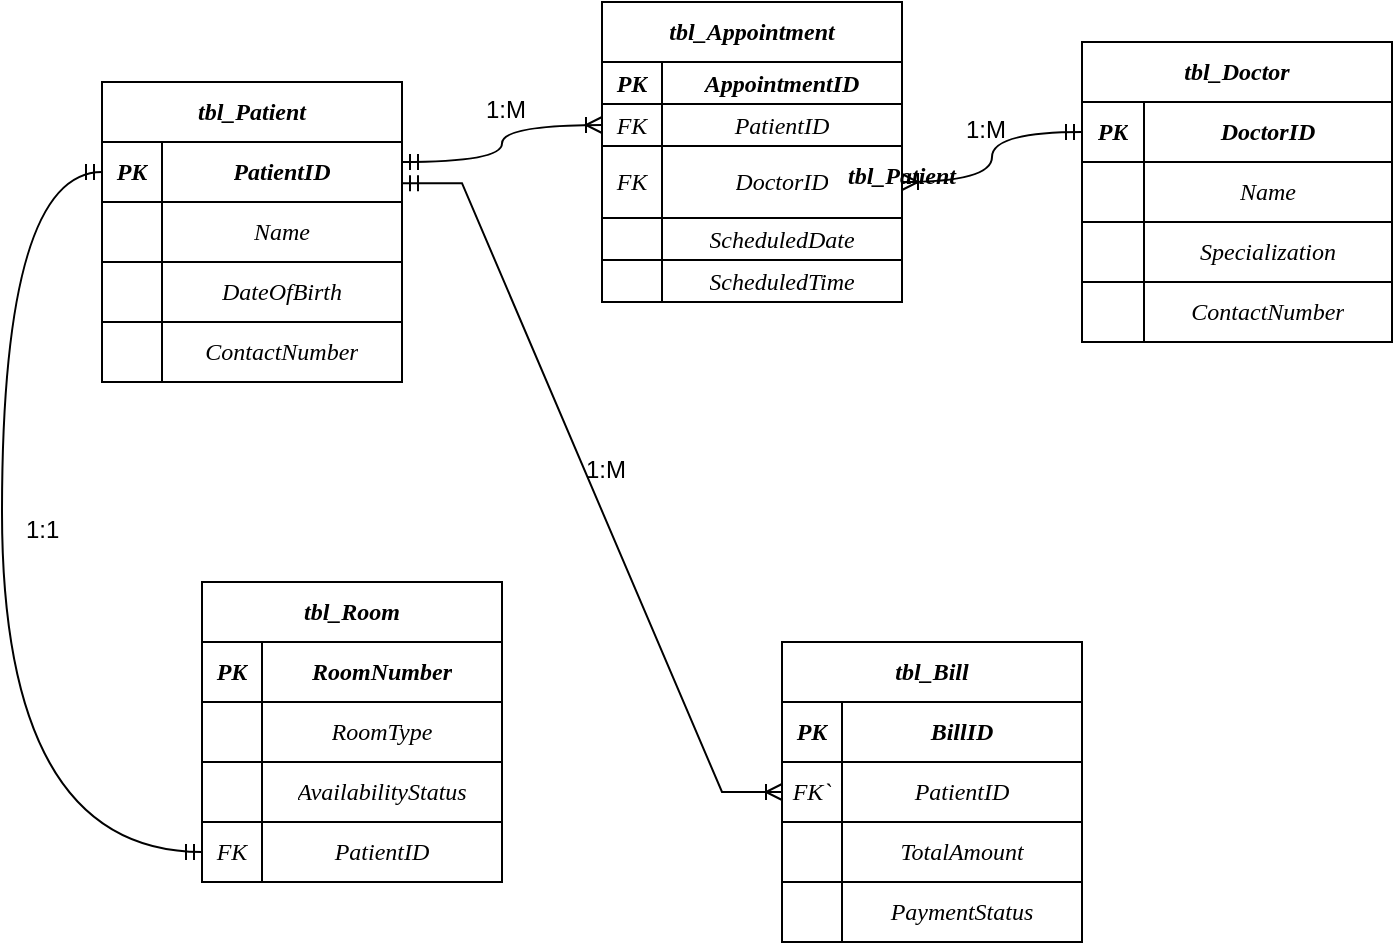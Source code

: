 <mxfile version="26.0.16">
  <diagram id="R2lEEEUBdFMjLlhIrx00" name="Page-1">
    <mxGraphModel dx="838" dy="482" grid="1" gridSize="10" guides="1" tooltips="1" connect="1" arrows="1" fold="1" page="1" pageScale="1" pageWidth="850" pageHeight="1100" background="none" math="0" shadow="0" extFonts="Permanent Marker^https://fonts.googleapis.com/css?family=Permanent+Marker">
      <root>
        <mxCell id="0" />
        <mxCell id="1" parent="0" />
        <mxCell id="u_zgDY_KHdapnY-MHny4-32" value="tbl_Patient" style="shape=table;startSize=30;container=1;collapsible=0;childLayout=tableLayout;fontStyle=3;fontFamily=Comic Sans MS;labelBackgroundColor=none;labelBorderColor=none;textShadow=0;whiteSpace=wrap;fontColor=default;" vertex="1" parent="1">
          <mxGeometry x="100" y="80" width="150" height="150" as="geometry" />
        </mxCell>
        <mxCell id="u_zgDY_KHdapnY-MHny4-33" value="" style="shape=tableRow;horizontal=0;startSize=0;swimlaneHead=0;swimlaneBody=0;strokeColor=inherit;top=0;left=0;bottom=0;right=0;collapsible=0;dropTarget=0;fillColor=none;points=[[0,0.5],[1,0.5]];portConstraint=eastwest;fontStyle=3;fontFamily=Comic Sans MS;labelBackgroundColor=none;labelBorderColor=none;textShadow=0;whiteSpace=wrap;fontColor=default;" vertex="1" parent="u_zgDY_KHdapnY-MHny4-32">
          <mxGeometry y="30" width="150" height="30" as="geometry" />
        </mxCell>
        <mxCell id="u_zgDY_KHdapnY-MHny4-34" value="PK" style="shape=partialRectangle;connectable=0;strokeColor=inherit;overflow=hidden;fillColor=none;top=0;left=0;bottom=0;right=0;pointerEvents=1;fontStyle=3;fontFamily=Comic Sans MS;labelBackgroundColor=none;labelBorderColor=none;textShadow=0;whiteSpace=wrap;fontColor=default;" vertex="1" parent="u_zgDY_KHdapnY-MHny4-33">
          <mxGeometry width="30" height="30" as="geometry">
            <mxRectangle width="30" height="30" as="alternateBounds" />
          </mxGeometry>
        </mxCell>
        <mxCell id="u_zgDY_KHdapnY-MHny4-35" value="PatientID" style="shape=partialRectangle;connectable=0;strokeColor=inherit;overflow=hidden;fillColor=none;top=0;left=0;bottom=0;right=0;pointerEvents=1;fontStyle=3;fontFamily=Comic Sans MS;labelBackgroundColor=none;labelBorderColor=none;textShadow=0;whiteSpace=wrap;fontColor=default;" vertex="1" parent="u_zgDY_KHdapnY-MHny4-33">
          <mxGeometry x="30" width="120" height="30" as="geometry">
            <mxRectangle width="120" height="30" as="alternateBounds" />
          </mxGeometry>
        </mxCell>
        <mxCell id="u_zgDY_KHdapnY-MHny4-36" value="" style="shape=tableRow;horizontal=0;startSize=0;swimlaneHead=0;swimlaneBody=0;strokeColor=inherit;top=0;left=0;bottom=0;right=0;collapsible=0;dropTarget=0;fillColor=none;points=[[0,0.5],[1,0.5]];portConstraint=eastwest;fontStyle=2;fontFamily=Comic Sans MS;labelBackgroundColor=none;labelBorderColor=none;textShadow=0;whiteSpace=wrap;fontColor=default;" vertex="1" parent="u_zgDY_KHdapnY-MHny4-32">
          <mxGeometry y="60" width="150" height="30" as="geometry" />
        </mxCell>
        <mxCell id="u_zgDY_KHdapnY-MHny4-37" value="" style="shape=partialRectangle;connectable=0;strokeColor=inherit;overflow=hidden;fillColor=none;top=0;left=0;bottom=0;right=0;pointerEvents=1;fontStyle=2;fontFamily=Comic Sans MS;labelBackgroundColor=none;labelBorderColor=none;textShadow=0;whiteSpace=wrap;fontColor=default;" vertex="1" parent="u_zgDY_KHdapnY-MHny4-36">
          <mxGeometry width="30" height="30" as="geometry">
            <mxRectangle width="30" height="30" as="alternateBounds" />
          </mxGeometry>
        </mxCell>
        <mxCell id="u_zgDY_KHdapnY-MHny4-38" value="Name" style="shape=partialRectangle;connectable=0;strokeColor=inherit;overflow=hidden;fillColor=none;top=0;left=0;bottom=0;right=0;pointerEvents=1;align=center;fontStyle=2;fontFamily=Comic Sans MS;labelBackgroundColor=none;labelBorderColor=none;textShadow=0;whiteSpace=wrap;fontColor=default;" vertex="1" parent="u_zgDY_KHdapnY-MHny4-36">
          <mxGeometry x="30" width="120" height="30" as="geometry">
            <mxRectangle width="120" height="30" as="alternateBounds" />
          </mxGeometry>
        </mxCell>
        <mxCell id="u_zgDY_KHdapnY-MHny4-39" value="" style="shape=tableRow;horizontal=0;startSize=0;swimlaneHead=0;swimlaneBody=0;strokeColor=inherit;top=0;left=0;bottom=0;right=0;collapsible=0;dropTarget=0;fillColor=none;points=[[0,0.5],[1,0.5]];portConstraint=eastwest;fontStyle=2;fontFamily=Comic Sans MS;labelBackgroundColor=none;labelBorderColor=none;textShadow=0;whiteSpace=wrap;fontColor=default;" vertex="1" parent="u_zgDY_KHdapnY-MHny4-32">
          <mxGeometry y="90" width="150" height="30" as="geometry" />
        </mxCell>
        <mxCell id="u_zgDY_KHdapnY-MHny4-40" value="" style="shape=partialRectangle;connectable=0;strokeColor=inherit;overflow=hidden;fillColor=none;top=0;left=0;bottom=0;right=0;pointerEvents=1;fontStyle=2;fontFamily=Comic Sans MS;labelBackgroundColor=none;labelBorderColor=none;textShadow=0;whiteSpace=wrap;fontColor=default;" vertex="1" parent="u_zgDY_KHdapnY-MHny4-39">
          <mxGeometry width="30" height="30" as="geometry">
            <mxRectangle width="30" height="30" as="alternateBounds" />
          </mxGeometry>
        </mxCell>
        <mxCell id="u_zgDY_KHdapnY-MHny4-41" value="DateOfBirth" style="shape=partialRectangle;connectable=0;strokeColor=inherit;overflow=hidden;fillColor=none;top=0;left=0;bottom=0;right=0;pointerEvents=1;fontStyle=2;fontFamily=Comic Sans MS;labelBackgroundColor=none;labelBorderColor=none;textShadow=0;whiteSpace=wrap;fontColor=default;" vertex="1" parent="u_zgDY_KHdapnY-MHny4-39">
          <mxGeometry x="30" width="120" height="30" as="geometry">
            <mxRectangle width="120" height="30" as="alternateBounds" />
          </mxGeometry>
        </mxCell>
        <mxCell id="u_zgDY_KHdapnY-MHny4-42" value="" style="shape=tableRow;horizontal=0;startSize=0;swimlaneHead=0;swimlaneBody=0;strokeColor=inherit;top=0;left=0;bottom=0;right=0;collapsible=0;dropTarget=0;fillColor=none;points=[[0,0.5],[1,0.5]];portConstraint=eastwest;fontStyle=2;fontFamily=Comic Sans MS;labelBackgroundColor=none;labelBorderColor=none;textShadow=0;whiteSpace=wrap;fontColor=default;" vertex="1" parent="u_zgDY_KHdapnY-MHny4-32">
          <mxGeometry y="120" width="150" height="30" as="geometry" />
        </mxCell>
        <mxCell id="u_zgDY_KHdapnY-MHny4-43" value="" style="shape=partialRectangle;connectable=0;strokeColor=inherit;overflow=hidden;fillColor=none;top=0;left=0;bottom=0;right=0;pointerEvents=1;fontStyle=2;fontFamily=Comic Sans MS;labelBackgroundColor=none;labelBorderColor=none;textShadow=0;whiteSpace=wrap;fontColor=default;" vertex="1" parent="u_zgDY_KHdapnY-MHny4-42">
          <mxGeometry width="30" height="30" as="geometry">
            <mxRectangle width="30" height="30" as="alternateBounds" />
          </mxGeometry>
        </mxCell>
        <mxCell id="u_zgDY_KHdapnY-MHny4-44" value="ContactNumber" style="shape=partialRectangle;connectable=0;strokeColor=inherit;overflow=hidden;fillColor=none;top=0;left=0;bottom=0;right=0;pointerEvents=1;fontStyle=2;fontFamily=Comic Sans MS;labelBackgroundColor=none;labelBorderColor=none;textShadow=0;whiteSpace=wrap;fontColor=default;" vertex="1" parent="u_zgDY_KHdapnY-MHny4-42">
          <mxGeometry x="30" width="120" height="30" as="geometry">
            <mxRectangle width="120" height="30" as="alternateBounds" />
          </mxGeometry>
        </mxCell>
        <mxCell id="88p8YIW0kUKhWvBcYqw2-1" value="tbl_Doctor" style="shape=table;startSize=30;container=1;collapsible=0;childLayout=tableLayout;fontStyle=3;fontFamily=Comic Sans MS;labelBackgroundColor=none;labelBorderColor=none;textShadow=0;whiteSpace=wrap;fontColor=default;" vertex="1" parent="1">
          <mxGeometry x="590" y="60" width="155" height="150" as="geometry" />
        </mxCell>
        <mxCell id="88p8YIW0kUKhWvBcYqw2-2" value="" style="shape=tableRow;horizontal=0;startSize=0;swimlaneHead=0;swimlaneBody=0;strokeColor=inherit;top=0;left=0;bottom=0;right=0;collapsible=0;dropTarget=0;fillColor=none;points=[[0,0.5],[1,0.5]];portConstraint=eastwest;fontStyle=2;fontFamily=Comic Sans MS;labelBackgroundColor=none;labelBorderColor=none;textShadow=0;whiteSpace=wrap;fontColor=default;" vertex="1" parent="88p8YIW0kUKhWvBcYqw2-1">
          <mxGeometry y="30" width="155" height="30" as="geometry" />
        </mxCell>
        <mxCell id="88p8YIW0kUKhWvBcYqw2-3" value="PK" style="shape=partialRectangle;connectable=0;strokeColor=inherit;overflow=hidden;fillColor=none;top=0;left=0;bottom=0;right=0;pointerEvents=1;fontStyle=3;fontFamily=Comic Sans MS;labelBackgroundColor=none;labelBorderColor=none;textShadow=0;whiteSpace=wrap;fontColor=default;" vertex="1" parent="88p8YIW0kUKhWvBcYqw2-2">
          <mxGeometry width="31" height="30" as="geometry">
            <mxRectangle width="31" height="30" as="alternateBounds" />
          </mxGeometry>
        </mxCell>
        <mxCell id="88p8YIW0kUKhWvBcYqw2-4" value="DoctorID" style="shape=partialRectangle;connectable=0;strokeColor=inherit;overflow=hidden;fillColor=none;top=0;left=0;bottom=0;right=0;pointerEvents=1;fontStyle=3;fontFamily=Comic Sans MS;labelBackgroundColor=none;labelBorderColor=none;textShadow=0;whiteSpace=wrap;fontColor=default;" vertex="1" parent="88p8YIW0kUKhWvBcYqw2-2">
          <mxGeometry x="31" width="124" height="30" as="geometry">
            <mxRectangle width="124" height="30" as="alternateBounds" />
          </mxGeometry>
        </mxCell>
        <mxCell id="88p8YIW0kUKhWvBcYqw2-5" value="" style="shape=tableRow;horizontal=0;startSize=0;swimlaneHead=0;swimlaneBody=0;strokeColor=inherit;top=0;left=0;bottom=0;right=0;collapsible=0;dropTarget=0;fillColor=none;points=[[0,0.5],[1,0.5]];portConstraint=eastwest;fontStyle=2;fontFamily=Comic Sans MS;labelBackgroundColor=none;labelBorderColor=none;textShadow=0;whiteSpace=wrap;fontColor=default;" vertex="1" parent="88p8YIW0kUKhWvBcYqw2-1">
          <mxGeometry y="60" width="155" height="30" as="geometry" />
        </mxCell>
        <mxCell id="88p8YIW0kUKhWvBcYqw2-6" value="" style="shape=partialRectangle;connectable=0;strokeColor=inherit;overflow=hidden;fillColor=none;top=0;left=0;bottom=0;right=0;pointerEvents=1;fontStyle=2;fontFamily=Comic Sans MS;labelBackgroundColor=none;labelBorderColor=none;textShadow=0;whiteSpace=wrap;fontColor=default;" vertex="1" parent="88p8YIW0kUKhWvBcYqw2-5">
          <mxGeometry width="31" height="30" as="geometry">
            <mxRectangle width="31" height="30" as="alternateBounds" />
          </mxGeometry>
        </mxCell>
        <mxCell id="88p8YIW0kUKhWvBcYqw2-7" value="Name" style="shape=partialRectangle;connectable=0;strokeColor=inherit;overflow=hidden;fillColor=none;top=0;left=0;bottom=0;right=0;pointerEvents=1;align=center;fontStyle=2;fontFamily=Comic Sans MS;labelBackgroundColor=none;labelBorderColor=none;textShadow=0;whiteSpace=wrap;fontColor=default;" vertex="1" parent="88p8YIW0kUKhWvBcYqw2-5">
          <mxGeometry x="31" width="124" height="30" as="geometry">
            <mxRectangle width="124" height="30" as="alternateBounds" />
          </mxGeometry>
        </mxCell>
        <mxCell id="88p8YIW0kUKhWvBcYqw2-8" value="" style="shape=tableRow;horizontal=0;startSize=0;swimlaneHead=0;swimlaneBody=0;strokeColor=inherit;top=0;left=0;bottom=0;right=0;collapsible=0;dropTarget=0;fillColor=none;points=[[0,0.5],[1,0.5]];portConstraint=eastwest;fontStyle=2;fontFamily=Comic Sans MS;labelBackgroundColor=none;labelBorderColor=none;textShadow=0;whiteSpace=wrap;fontColor=default;" vertex="1" parent="88p8YIW0kUKhWvBcYqw2-1">
          <mxGeometry y="90" width="155" height="30" as="geometry" />
        </mxCell>
        <mxCell id="88p8YIW0kUKhWvBcYqw2-9" value="" style="shape=partialRectangle;connectable=0;strokeColor=inherit;overflow=hidden;fillColor=none;top=0;left=0;bottom=0;right=0;pointerEvents=1;fontStyle=2;fontFamily=Comic Sans MS;labelBackgroundColor=none;labelBorderColor=none;textShadow=0;whiteSpace=wrap;fontColor=default;" vertex="1" parent="88p8YIW0kUKhWvBcYqw2-8">
          <mxGeometry width="31" height="30" as="geometry">
            <mxRectangle width="31" height="30" as="alternateBounds" />
          </mxGeometry>
        </mxCell>
        <mxCell id="88p8YIW0kUKhWvBcYqw2-10" value="Specialization" style="shape=partialRectangle;connectable=0;strokeColor=inherit;overflow=hidden;fillColor=none;top=0;left=0;bottom=0;right=0;pointerEvents=1;fontStyle=2;fontFamily=Comic Sans MS;labelBackgroundColor=none;labelBorderColor=none;textShadow=0;whiteSpace=wrap;fontColor=default;" vertex="1" parent="88p8YIW0kUKhWvBcYqw2-8">
          <mxGeometry x="31" width="124" height="30" as="geometry">
            <mxRectangle width="124" height="30" as="alternateBounds" />
          </mxGeometry>
        </mxCell>
        <mxCell id="88p8YIW0kUKhWvBcYqw2-11" value="" style="shape=tableRow;horizontal=0;startSize=0;swimlaneHead=0;swimlaneBody=0;strokeColor=inherit;top=0;left=0;bottom=0;right=0;collapsible=0;dropTarget=0;fillColor=none;points=[[0,0.5],[1,0.5]];portConstraint=eastwest;fontStyle=2;fontFamily=Comic Sans MS;labelBackgroundColor=none;labelBorderColor=none;textShadow=0;whiteSpace=wrap;fontColor=default;" vertex="1" parent="88p8YIW0kUKhWvBcYqw2-1">
          <mxGeometry y="120" width="155" height="30" as="geometry" />
        </mxCell>
        <mxCell id="88p8YIW0kUKhWvBcYqw2-12" value="" style="shape=partialRectangle;connectable=0;strokeColor=inherit;overflow=hidden;fillColor=none;top=0;left=0;bottom=0;right=0;pointerEvents=1;fontStyle=2;fontFamily=Comic Sans MS;labelBackgroundColor=none;labelBorderColor=none;textShadow=0;whiteSpace=wrap;fontColor=default;" vertex="1" parent="88p8YIW0kUKhWvBcYqw2-11">
          <mxGeometry width="31" height="30" as="geometry">
            <mxRectangle width="31" height="30" as="alternateBounds" />
          </mxGeometry>
        </mxCell>
        <mxCell id="88p8YIW0kUKhWvBcYqw2-13" value="ContactNumber" style="shape=partialRectangle;connectable=0;strokeColor=inherit;overflow=hidden;fillColor=none;top=0;left=0;bottom=0;right=0;pointerEvents=1;fontStyle=2;fontFamily=Comic Sans MS;labelBackgroundColor=none;labelBorderColor=none;textShadow=0;whiteSpace=wrap;fontColor=default;" vertex="1" parent="88p8YIW0kUKhWvBcYqw2-11">
          <mxGeometry x="31" width="124" height="30" as="geometry">
            <mxRectangle width="124" height="30" as="alternateBounds" />
          </mxGeometry>
        </mxCell>
        <mxCell id="88p8YIW0kUKhWvBcYqw2-14" value="tbl_Appointment" style="shape=table;startSize=30;container=1;collapsible=0;childLayout=tableLayout;fontStyle=3;fontFamily=Comic Sans MS;labelBackgroundColor=none;labelBorderColor=none;textShadow=0;whiteSpace=wrap;fontColor=default;" vertex="1" parent="1">
          <mxGeometry x="350" y="40" width="150" height="150" as="geometry" />
        </mxCell>
        <mxCell id="88p8YIW0kUKhWvBcYqw2-15" value="" style="shape=tableRow;horizontal=0;startSize=0;swimlaneHead=0;swimlaneBody=0;strokeColor=inherit;top=0;left=0;bottom=0;right=0;collapsible=0;dropTarget=0;fillColor=none;points=[[0,0.5],[1,0.5]];portConstraint=eastwest;fontStyle=2;fontFamily=Comic Sans MS;labelBackgroundColor=none;labelBorderColor=none;textShadow=0;whiteSpace=wrap;fontColor=default;" vertex="1" parent="88p8YIW0kUKhWvBcYqw2-14">
          <mxGeometry y="30" width="150" height="21" as="geometry" />
        </mxCell>
        <mxCell id="88p8YIW0kUKhWvBcYqw2-16" value="PK" style="shape=partialRectangle;connectable=0;strokeColor=inherit;overflow=hidden;fillColor=none;top=0;left=0;bottom=0;right=0;pointerEvents=1;fontStyle=3;fontFamily=Comic Sans MS;labelBackgroundColor=none;labelBorderColor=none;textShadow=0;whiteSpace=wrap;fontColor=default;" vertex="1" parent="88p8YIW0kUKhWvBcYqw2-15">
          <mxGeometry width="30" height="21" as="geometry">
            <mxRectangle width="30" height="21" as="alternateBounds" />
          </mxGeometry>
        </mxCell>
        <mxCell id="88p8YIW0kUKhWvBcYqw2-17" value="AppointmentID" style="shape=partialRectangle;connectable=0;strokeColor=inherit;overflow=hidden;fillColor=none;top=0;left=0;bottom=0;right=0;pointerEvents=1;fontStyle=3;fontFamily=Comic Sans MS;labelBackgroundColor=none;labelBorderColor=none;textShadow=0;whiteSpace=wrap;fontColor=default;" vertex="1" parent="88p8YIW0kUKhWvBcYqw2-15">
          <mxGeometry x="30" width="120" height="21" as="geometry">
            <mxRectangle width="120" height="21" as="alternateBounds" />
          </mxGeometry>
        </mxCell>
        <mxCell id="88p8YIW0kUKhWvBcYqw2-18" value="" style="shape=tableRow;horizontal=0;startSize=0;swimlaneHead=0;swimlaneBody=0;strokeColor=inherit;top=0;left=0;bottom=0;right=0;collapsible=0;dropTarget=0;fillColor=none;points=[[0,0.5],[1,0.5]];portConstraint=eastwest;fontStyle=2;fontFamily=Comic Sans MS;labelBackgroundColor=none;labelBorderColor=none;textShadow=0;whiteSpace=wrap;fontColor=default;" vertex="1" parent="88p8YIW0kUKhWvBcYqw2-14">
          <mxGeometry y="51" width="150" height="21" as="geometry" />
        </mxCell>
        <mxCell id="88p8YIW0kUKhWvBcYqw2-19" value="FK" style="shape=partialRectangle;connectable=0;strokeColor=inherit;overflow=hidden;fillColor=none;top=0;left=0;bottom=0;right=0;pointerEvents=1;fontStyle=2;fontFamily=Comic Sans MS;labelBackgroundColor=none;labelBorderColor=none;textShadow=0;whiteSpace=wrap;fontColor=default;" vertex="1" parent="88p8YIW0kUKhWvBcYqw2-18">
          <mxGeometry width="30" height="21" as="geometry">
            <mxRectangle width="30" height="21" as="alternateBounds" />
          </mxGeometry>
        </mxCell>
        <mxCell id="88p8YIW0kUKhWvBcYqw2-20" value="PatientID" style="shape=partialRectangle;connectable=0;strokeColor=inherit;overflow=hidden;fillColor=none;top=0;left=0;bottom=0;right=0;pointerEvents=1;align=center;fontStyle=2;fontFamily=Comic Sans MS;labelBackgroundColor=none;labelBorderColor=none;textShadow=0;whiteSpace=wrap;fontColor=default;" vertex="1" parent="88p8YIW0kUKhWvBcYqw2-18">
          <mxGeometry x="30" width="120" height="21" as="geometry">
            <mxRectangle width="120" height="21" as="alternateBounds" />
          </mxGeometry>
        </mxCell>
        <mxCell id="88p8YIW0kUKhWvBcYqw2-21" value="" style="shape=tableRow;horizontal=0;startSize=0;swimlaneHead=0;swimlaneBody=0;strokeColor=inherit;top=0;left=0;bottom=0;right=0;collapsible=0;dropTarget=0;fillColor=none;points=[[0,0.5],[1,0.5]];portConstraint=eastwest;fontStyle=2;fontFamily=Comic Sans MS;labelBackgroundColor=none;labelBorderColor=none;textShadow=0;whiteSpace=wrap;fontColor=default;" vertex="1" parent="88p8YIW0kUKhWvBcYqw2-14">
          <mxGeometry y="72" width="150" height="36" as="geometry" />
        </mxCell>
        <mxCell id="88p8YIW0kUKhWvBcYqw2-22" value="FK" style="shape=partialRectangle;connectable=0;strokeColor=inherit;overflow=hidden;fillColor=none;top=0;left=0;bottom=0;right=0;pointerEvents=1;fontStyle=2;fontFamily=Comic Sans MS;labelBackgroundColor=none;labelBorderColor=none;textShadow=0;whiteSpace=wrap;fontColor=default;" vertex="1" parent="88p8YIW0kUKhWvBcYqw2-21">
          <mxGeometry width="30" height="36" as="geometry">
            <mxRectangle width="30" height="36" as="alternateBounds" />
          </mxGeometry>
        </mxCell>
        <mxCell id="88p8YIW0kUKhWvBcYqw2-23" value="DoctorID" style="shape=partialRectangle;connectable=0;strokeColor=inherit;overflow=hidden;fillColor=none;top=0;left=0;bottom=0;right=0;pointerEvents=1;fontStyle=2;fontFamily=Comic Sans MS;labelBackgroundColor=none;labelBorderColor=none;textShadow=0;whiteSpace=wrap;fontColor=default;" vertex="1" parent="88p8YIW0kUKhWvBcYqw2-21">
          <mxGeometry x="30" width="120" height="36" as="geometry">
            <mxRectangle width="120" height="36" as="alternateBounds" />
          </mxGeometry>
        </mxCell>
        <mxCell id="88p8YIW0kUKhWvBcYqw2-60" value="tbl_Patient" style="shape=table;startSize=30;container=1;collapsible=0;childLayout=tableLayout;fontStyle=3;fontFamily=Comic Sans MS;labelBackgroundColor=none;labelBorderColor=none;textShadow=0;whiteSpace=wrap;fontColor=default;" vertex="1" parent="88p8YIW0kUKhWvBcYqw2-21">
          <mxGeometry x="150" width="NaN" height="36" as="geometry">
            <mxRectangle width="NaN" height="36" as="alternateBounds" />
          </mxGeometry>
        </mxCell>
        <mxCell id="88p8YIW0kUKhWvBcYqw2-61" value="" style="shape=tableRow;horizontal=0;startSize=0;swimlaneHead=0;swimlaneBody=0;strokeColor=inherit;top=0;left=0;bottom=0;right=0;collapsible=0;dropTarget=0;fillColor=none;points=[[0,0.5],[1,0.5]];portConstraint=eastwest;fontStyle=3;fontFamily=Comic Sans MS;labelBackgroundColor=none;labelBorderColor=none;textShadow=0;whiteSpace=wrap;fontColor=default;" vertex="1" visible="0" parent="88p8YIW0kUKhWvBcYqw2-60">
          <mxGeometry y="30" width="150" height="30" as="geometry" />
        </mxCell>
        <mxCell id="88p8YIW0kUKhWvBcYqw2-62" value="PK" style="shape=partialRectangle;connectable=0;strokeColor=inherit;overflow=hidden;fillColor=none;top=0;left=0;bottom=0;right=0;pointerEvents=1;fontStyle=3;fontFamily=Comic Sans MS;labelBackgroundColor=none;labelBorderColor=none;textShadow=0;whiteSpace=wrap;fontColor=default;" vertex="1" parent="88p8YIW0kUKhWvBcYqw2-61">
          <mxGeometry width="30" height="30" as="geometry">
            <mxRectangle width="30" height="30" as="alternateBounds" />
          </mxGeometry>
        </mxCell>
        <mxCell id="88p8YIW0kUKhWvBcYqw2-63" value="PatientID" style="shape=partialRectangle;connectable=0;strokeColor=inherit;overflow=hidden;fillColor=none;top=0;left=0;bottom=0;right=0;pointerEvents=1;fontStyle=3;fontFamily=Comic Sans MS;labelBackgroundColor=none;labelBorderColor=none;textShadow=0;whiteSpace=wrap;fontColor=default;" vertex="1" parent="88p8YIW0kUKhWvBcYqw2-61">
          <mxGeometry x="30" width="120" height="30" as="geometry">
            <mxRectangle width="120" height="30" as="alternateBounds" />
          </mxGeometry>
        </mxCell>
        <mxCell id="88p8YIW0kUKhWvBcYqw2-64" value="" style="shape=tableRow;horizontal=0;startSize=0;swimlaneHead=0;swimlaneBody=0;strokeColor=inherit;top=0;left=0;bottom=0;right=0;collapsible=0;dropTarget=0;fillColor=none;points=[[0,0.5],[1,0.5]];portConstraint=eastwest;fontStyle=2;fontFamily=Comic Sans MS;labelBackgroundColor=none;labelBorderColor=none;textShadow=0;whiteSpace=wrap;fontColor=default;" vertex="1" visible="0" parent="88p8YIW0kUKhWvBcYqw2-60">
          <mxGeometry y="60" width="150" height="30" as="geometry" />
        </mxCell>
        <mxCell id="88p8YIW0kUKhWvBcYqw2-65" value="" style="shape=partialRectangle;connectable=0;strokeColor=inherit;overflow=hidden;fillColor=none;top=0;left=0;bottom=0;right=0;pointerEvents=1;fontStyle=2;fontFamily=Comic Sans MS;labelBackgroundColor=none;labelBorderColor=none;textShadow=0;whiteSpace=wrap;fontColor=default;" vertex="1" parent="88p8YIW0kUKhWvBcYqw2-64">
          <mxGeometry width="30" height="30" as="geometry">
            <mxRectangle width="30" height="30" as="alternateBounds" />
          </mxGeometry>
        </mxCell>
        <mxCell id="88p8YIW0kUKhWvBcYqw2-66" value="Name" style="shape=partialRectangle;connectable=0;strokeColor=inherit;overflow=hidden;fillColor=none;top=0;left=0;bottom=0;right=0;pointerEvents=1;align=center;fontStyle=2;fontFamily=Comic Sans MS;labelBackgroundColor=none;labelBorderColor=none;textShadow=0;whiteSpace=wrap;fontColor=default;" vertex="1" parent="88p8YIW0kUKhWvBcYqw2-64">
          <mxGeometry x="30" width="120" height="30" as="geometry">
            <mxRectangle width="120" height="30" as="alternateBounds" />
          </mxGeometry>
        </mxCell>
        <mxCell id="88p8YIW0kUKhWvBcYqw2-67" value="" style="shape=tableRow;horizontal=0;startSize=0;swimlaneHead=0;swimlaneBody=0;strokeColor=inherit;top=0;left=0;bottom=0;right=0;collapsible=0;dropTarget=0;fillColor=none;points=[[0,0.5],[1,0.5]];portConstraint=eastwest;fontStyle=2;fontFamily=Comic Sans MS;labelBackgroundColor=none;labelBorderColor=none;textShadow=0;whiteSpace=wrap;fontColor=default;" vertex="1" visible="0" parent="88p8YIW0kUKhWvBcYqw2-60">
          <mxGeometry y="90" width="150" height="30" as="geometry" />
        </mxCell>
        <mxCell id="88p8YIW0kUKhWvBcYqw2-68" value="" style="shape=partialRectangle;connectable=0;strokeColor=inherit;overflow=hidden;fillColor=none;top=0;left=0;bottom=0;right=0;pointerEvents=1;fontStyle=2;fontFamily=Comic Sans MS;labelBackgroundColor=none;labelBorderColor=none;textShadow=0;whiteSpace=wrap;fontColor=default;" vertex="1" parent="88p8YIW0kUKhWvBcYqw2-67">
          <mxGeometry width="30" height="30" as="geometry">
            <mxRectangle width="30" height="30" as="alternateBounds" />
          </mxGeometry>
        </mxCell>
        <mxCell id="88p8YIW0kUKhWvBcYqw2-69" value="DateOfBirth" style="shape=partialRectangle;connectable=0;strokeColor=inherit;overflow=hidden;fillColor=none;top=0;left=0;bottom=0;right=0;pointerEvents=1;fontStyle=2;fontFamily=Comic Sans MS;labelBackgroundColor=none;labelBorderColor=none;textShadow=0;whiteSpace=wrap;fontColor=default;" vertex="1" parent="88p8YIW0kUKhWvBcYqw2-67">
          <mxGeometry x="30" width="120" height="30" as="geometry">
            <mxRectangle width="120" height="30" as="alternateBounds" />
          </mxGeometry>
        </mxCell>
        <mxCell id="88p8YIW0kUKhWvBcYqw2-70" value="" style="shape=tableRow;horizontal=0;startSize=0;swimlaneHead=0;swimlaneBody=0;strokeColor=inherit;top=0;left=0;bottom=0;right=0;collapsible=0;dropTarget=0;fillColor=none;points=[[0,0.5],[1,0.5]];portConstraint=eastwest;fontStyle=2;fontFamily=Comic Sans MS;labelBackgroundColor=none;labelBorderColor=none;textShadow=0;whiteSpace=wrap;fontColor=default;" vertex="1" visible="0" parent="88p8YIW0kUKhWvBcYqw2-60">
          <mxGeometry y="120" width="150" height="30" as="geometry" />
        </mxCell>
        <mxCell id="88p8YIW0kUKhWvBcYqw2-71" value="" style="shape=partialRectangle;connectable=0;strokeColor=inherit;overflow=hidden;fillColor=none;top=0;left=0;bottom=0;right=0;pointerEvents=1;fontStyle=2;fontFamily=Comic Sans MS;labelBackgroundColor=none;labelBorderColor=none;textShadow=0;whiteSpace=wrap;fontColor=default;" vertex="1" parent="88p8YIW0kUKhWvBcYqw2-70">
          <mxGeometry width="30" height="30" as="geometry">
            <mxRectangle width="30" height="30" as="alternateBounds" />
          </mxGeometry>
        </mxCell>
        <mxCell id="88p8YIW0kUKhWvBcYqw2-72" value="ContactNumber" style="shape=partialRectangle;connectable=0;strokeColor=inherit;overflow=hidden;fillColor=none;top=0;left=0;bottom=0;right=0;pointerEvents=1;fontStyle=2;fontFamily=Comic Sans MS;labelBackgroundColor=none;labelBorderColor=none;textShadow=0;whiteSpace=wrap;fontColor=default;" vertex="1" parent="88p8YIW0kUKhWvBcYqw2-70">
          <mxGeometry x="30" width="120" height="30" as="geometry">
            <mxRectangle width="120" height="30" as="alternateBounds" />
          </mxGeometry>
        </mxCell>
        <mxCell id="88p8YIW0kUKhWvBcYqw2-27" value="" style="shape=tableRow;horizontal=0;startSize=0;swimlaneHead=0;swimlaneBody=0;strokeColor=inherit;top=0;left=0;bottom=0;right=0;collapsible=0;dropTarget=0;fillColor=none;points=[[0,0.5],[1,0.5]];portConstraint=eastwest;fontStyle=2;fontFamily=Comic Sans MS;labelBackgroundColor=none;labelBorderColor=none;textShadow=0;whiteSpace=wrap;fontColor=default;" vertex="1" parent="88p8YIW0kUKhWvBcYqw2-14">
          <mxGeometry y="108" width="150" height="21" as="geometry" />
        </mxCell>
        <mxCell id="88p8YIW0kUKhWvBcYqw2-28" value="" style="shape=partialRectangle;connectable=0;strokeColor=inherit;overflow=hidden;fillColor=none;top=0;left=0;bottom=0;right=0;pointerEvents=1;fontStyle=2;fontFamily=Comic Sans MS;labelBackgroundColor=none;labelBorderColor=none;textShadow=0;whiteSpace=wrap;fontColor=default;" vertex="1" parent="88p8YIW0kUKhWvBcYqw2-27">
          <mxGeometry width="30" height="21" as="geometry">
            <mxRectangle width="30" height="21" as="alternateBounds" />
          </mxGeometry>
        </mxCell>
        <mxCell id="88p8YIW0kUKhWvBcYqw2-29" value="ScheduledDate" style="shape=partialRectangle;connectable=0;strokeColor=inherit;overflow=hidden;fillColor=none;top=0;left=0;bottom=0;right=0;pointerEvents=1;fontStyle=2;fontFamily=Comic Sans MS;labelBackgroundColor=none;labelBorderColor=none;textShadow=0;whiteSpace=wrap;fontColor=default;" vertex="1" parent="88p8YIW0kUKhWvBcYqw2-27">
          <mxGeometry x="30" width="120" height="21" as="geometry">
            <mxRectangle width="120" height="21" as="alternateBounds" />
          </mxGeometry>
        </mxCell>
        <mxCell id="88p8YIW0kUKhWvBcYqw2-24" value="" style="shape=tableRow;horizontal=0;startSize=0;swimlaneHead=0;swimlaneBody=0;strokeColor=inherit;top=0;left=0;bottom=0;right=0;collapsible=0;dropTarget=0;fillColor=none;points=[[0,0.5],[1,0.5]];portConstraint=eastwest;fontStyle=2;fontFamily=Comic Sans MS;labelBackgroundColor=none;labelBorderColor=none;textShadow=0;whiteSpace=wrap;fontColor=default;" vertex="1" parent="88p8YIW0kUKhWvBcYqw2-14">
          <mxGeometry y="129" width="150" height="21" as="geometry" />
        </mxCell>
        <mxCell id="88p8YIW0kUKhWvBcYqw2-25" value="" style="shape=partialRectangle;connectable=0;strokeColor=inherit;overflow=hidden;fillColor=none;top=0;left=0;bottom=0;right=0;pointerEvents=1;fontStyle=2;fontFamily=Comic Sans MS;labelBackgroundColor=none;labelBorderColor=none;textShadow=0;whiteSpace=wrap;fontColor=default;" vertex="1" parent="88p8YIW0kUKhWvBcYqw2-24">
          <mxGeometry width="30" height="21" as="geometry">
            <mxRectangle width="30" height="21" as="alternateBounds" />
          </mxGeometry>
        </mxCell>
        <mxCell id="88p8YIW0kUKhWvBcYqw2-26" value="ScheduledTime" style="shape=partialRectangle;connectable=0;strokeColor=inherit;overflow=hidden;fillColor=none;top=0;left=0;bottom=0;right=0;pointerEvents=1;fontStyle=2;fontFamily=Comic Sans MS;labelBackgroundColor=none;labelBorderColor=none;textShadow=0;whiteSpace=wrap;fontColor=default;" vertex="1" parent="88p8YIW0kUKhWvBcYqw2-24">
          <mxGeometry x="30" width="120" height="21" as="geometry">
            <mxRectangle width="120" height="21" as="alternateBounds" />
          </mxGeometry>
        </mxCell>
        <mxCell id="88p8YIW0kUKhWvBcYqw2-30" value="tbl_Room" style="shape=table;startSize=30;container=1;collapsible=0;childLayout=tableLayout;fontStyle=3;fontFamily=Comic Sans MS;labelBackgroundColor=none;labelBorderColor=none;textShadow=0;whiteSpace=wrap;fontColor=default;" vertex="1" parent="1">
          <mxGeometry x="150" y="330" width="150" height="150" as="geometry" />
        </mxCell>
        <mxCell id="88p8YIW0kUKhWvBcYqw2-31" value="" style="shape=tableRow;horizontal=0;startSize=0;swimlaneHead=0;swimlaneBody=0;strokeColor=inherit;top=0;left=0;bottom=0;right=0;collapsible=0;dropTarget=0;fillColor=none;points=[[0,0.5],[1,0.5]];portConstraint=eastwest;fontStyle=2;fontFamily=Comic Sans MS;labelBackgroundColor=none;labelBorderColor=none;textShadow=0;whiteSpace=wrap;fontColor=default;" vertex="1" parent="88p8YIW0kUKhWvBcYqw2-30">
          <mxGeometry y="30" width="150" height="30" as="geometry" />
        </mxCell>
        <mxCell id="88p8YIW0kUKhWvBcYqw2-32" value="PK" style="shape=partialRectangle;connectable=0;strokeColor=inherit;overflow=hidden;fillColor=none;top=0;left=0;bottom=0;right=0;pointerEvents=1;fontStyle=3;fontFamily=Comic Sans MS;labelBackgroundColor=none;labelBorderColor=none;textShadow=0;whiteSpace=wrap;fontColor=default;" vertex="1" parent="88p8YIW0kUKhWvBcYqw2-31">
          <mxGeometry width="30" height="30" as="geometry">
            <mxRectangle width="30" height="30" as="alternateBounds" />
          </mxGeometry>
        </mxCell>
        <mxCell id="88p8YIW0kUKhWvBcYqw2-33" value="RoomNumber" style="shape=partialRectangle;connectable=0;strokeColor=inherit;overflow=hidden;fillColor=none;top=0;left=0;bottom=0;right=0;pointerEvents=1;fontStyle=3;fontFamily=Comic Sans MS;labelBackgroundColor=none;labelBorderColor=none;textShadow=0;whiteSpace=wrap;fontColor=default;" vertex="1" parent="88p8YIW0kUKhWvBcYqw2-31">
          <mxGeometry x="30" width="120" height="30" as="geometry">
            <mxRectangle width="120" height="30" as="alternateBounds" />
          </mxGeometry>
        </mxCell>
        <mxCell id="88p8YIW0kUKhWvBcYqw2-34" value="" style="shape=tableRow;horizontal=0;startSize=0;swimlaneHead=0;swimlaneBody=0;strokeColor=inherit;top=0;left=0;bottom=0;right=0;collapsible=0;dropTarget=0;fillColor=none;points=[[0,0.5],[1,0.5]];portConstraint=eastwest;fontStyle=2;fontFamily=Comic Sans MS;labelBackgroundColor=none;labelBorderColor=none;textShadow=0;whiteSpace=wrap;fontColor=default;" vertex="1" parent="88p8YIW0kUKhWvBcYqw2-30">
          <mxGeometry y="60" width="150" height="30" as="geometry" />
        </mxCell>
        <mxCell id="88p8YIW0kUKhWvBcYqw2-35" value="" style="shape=partialRectangle;connectable=0;strokeColor=inherit;overflow=hidden;fillColor=none;top=0;left=0;bottom=0;right=0;pointerEvents=1;fontStyle=2;fontFamily=Comic Sans MS;labelBackgroundColor=none;labelBorderColor=none;textShadow=0;whiteSpace=wrap;fontColor=default;" vertex="1" parent="88p8YIW0kUKhWvBcYqw2-34">
          <mxGeometry width="30" height="30" as="geometry">
            <mxRectangle width="30" height="30" as="alternateBounds" />
          </mxGeometry>
        </mxCell>
        <mxCell id="88p8YIW0kUKhWvBcYqw2-36" value="RoomType" style="shape=partialRectangle;connectable=0;strokeColor=inherit;overflow=hidden;fillColor=none;top=0;left=0;bottom=0;right=0;pointerEvents=1;align=center;fontStyle=2;fontFamily=Comic Sans MS;labelBackgroundColor=none;labelBorderColor=none;textShadow=0;whiteSpace=wrap;fontColor=default;" vertex="1" parent="88p8YIW0kUKhWvBcYqw2-34">
          <mxGeometry x="30" width="120" height="30" as="geometry">
            <mxRectangle width="120" height="30" as="alternateBounds" />
          </mxGeometry>
        </mxCell>
        <mxCell id="88p8YIW0kUKhWvBcYqw2-37" value="" style="shape=tableRow;horizontal=0;startSize=0;swimlaneHead=0;swimlaneBody=0;strokeColor=inherit;top=0;left=0;bottom=0;right=0;collapsible=0;dropTarget=0;fillColor=none;points=[[0,0.5],[1,0.5]];portConstraint=eastwest;fontStyle=2;fontFamily=Comic Sans MS;labelBackgroundColor=none;labelBorderColor=none;textShadow=0;whiteSpace=wrap;fontColor=default;" vertex="1" parent="88p8YIW0kUKhWvBcYqw2-30">
          <mxGeometry y="90" width="150" height="30" as="geometry" />
        </mxCell>
        <mxCell id="88p8YIW0kUKhWvBcYqw2-38" value="" style="shape=partialRectangle;connectable=0;strokeColor=inherit;overflow=hidden;fillColor=none;top=0;left=0;bottom=0;right=0;pointerEvents=1;fontStyle=2;fontFamily=Comic Sans MS;labelBackgroundColor=none;labelBorderColor=none;textShadow=0;whiteSpace=wrap;fontColor=default;" vertex="1" parent="88p8YIW0kUKhWvBcYqw2-37">
          <mxGeometry width="30" height="30" as="geometry">
            <mxRectangle width="30" height="30" as="alternateBounds" />
          </mxGeometry>
        </mxCell>
        <mxCell id="88p8YIW0kUKhWvBcYqw2-39" value="AvailabilityStatus" style="shape=partialRectangle;connectable=0;strokeColor=inherit;overflow=hidden;fillColor=none;top=0;left=0;bottom=0;right=0;pointerEvents=1;fontStyle=2;fontFamily=Comic Sans MS;labelBackgroundColor=none;labelBorderColor=none;textShadow=0;whiteSpace=wrap;fontColor=default;" vertex="1" parent="88p8YIW0kUKhWvBcYqw2-37">
          <mxGeometry x="30" width="120" height="30" as="geometry">
            <mxRectangle width="120" height="30" as="alternateBounds" />
          </mxGeometry>
        </mxCell>
        <mxCell id="88p8YIW0kUKhWvBcYqw2-40" value="" style="shape=tableRow;horizontal=0;startSize=0;swimlaneHead=0;swimlaneBody=0;strokeColor=inherit;top=0;left=0;bottom=0;right=0;collapsible=0;dropTarget=0;fillColor=none;points=[[0,0.5],[1,0.5]];portConstraint=eastwest;fontStyle=2;fontFamily=Comic Sans MS;labelBackgroundColor=none;labelBorderColor=none;textShadow=0;whiteSpace=wrap;fontColor=default;" vertex="1" parent="88p8YIW0kUKhWvBcYqw2-30">
          <mxGeometry y="120" width="150" height="30" as="geometry" />
        </mxCell>
        <mxCell id="88p8YIW0kUKhWvBcYqw2-41" value="FK" style="shape=partialRectangle;connectable=0;strokeColor=inherit;overflow=hidden;fillColor=none;top=0;left=0;bottom=0;right=0;pointerEvents=1;fontStyle=2;fontFamily=Comic Sans MS;labelBackgroundColor=none;labelBorderColor=none;textShadow=0;whiteSpace=wrap;fontColor=default;" vertex="1" parent="88p8YIW0kUKhWvBcYqw2-40">
          <mxGeometry width="30" height="30" as="geometry">
            <mxRectangle width="30" height="30" as="alternateBounds" />
          </mxGeometry>
        </mxCell>
        <mxCell id="88p8YIW0kUKhWvBcYqw2-42" value="PatientID" style="shape=partialRectangle;connectable=0;strokeColor=inherit;overflow=hidden;fillColor=none;top=0;left=0;bottom=0;right=0;pointerEvents=1;fontStyle=2;fontFamily=Comic Sans MS;labelBackgroundColor=none;labelBorderColor=none;textShadow=0;whiteSpace=wrap;fontColor=default;" vertex="1" parent="88p8YIW0kUKhWvBcYqw2-40">
          <mxGeometry x="30" width="120" height="30" as="geometry">
            <mxRectangle width="120" height="30" as="alternateBounds" />
          </mxGeometry>
        </mxCell>
        <mxCell id="88p8YIW0kUKhWvBcYqw2-43" value="tbl_Bill" style="shape=table;startSize=30;container=1;collapsible=0;childLayout=tableLayout;fontStyle=3;fontFamily=Comic Sans MS;labelBackgroundColor=none;labelBorderColor=none;textShadow=0;whiteSpace=wrap;fontColor=default;" vertex="1" parent="1">
          <mxGeometry x="440" y="360" width="150" height="150" as="geometry" />
        </mxCell>
        <mxCell id="88p8YIW0kUKhWvBcYqw2-44" value="" style="shape=tableRow;horizontal=0;startSize=0;swimlaneHead=0;swimlaneBody=0;strokeColor=inherit;top=0;left=0;bottom=0;right=0;collapsible=0;dropTarget=0;fillColor=none;points=[[0,0.5],[1,0.5]];portConstraint=eastwest;fontStyle=2;fontFamily=Comic Sans MS;labelBackgroundColor=none;labelBorderColor=none;textShadow=0;whiteSpace=wrap;fontColor=default;" vertex="1" parent="88p8YIW0kUKhWvBcYqw2-43">
          <mxGeometry y="30" width="150" height="30" as="geometry" />
        </mxCell>
        <mxCell id="88p8YIW0kUKhWvBcYqw2-45" value="PK" style="shape=partialRectangle;connectable=0;strokeColor=inherit;overflow=hidden;fillColor=none;top=0;left=0;bottom=0;right=0;pointerEvents=1;fontStyle=3;fontFamily=Comic Sans MS;labelBackgroundColor=none;labelBorderColor=none;textShadow=0;whiteSpace=wrap;fontColor=default;" vertex="1" parent="88p8YIW0kUKhWvBcYqw2-44">
          <mxGeometry width="30" height="30" as="geometry">
            <mxRectangle width="30" height="30" as="alternateBounds" />
          </mxGeometry>
        </mxCell>
        <mxCell id="88p8YIW0kUKhWvBcYqw2-46" value="BillID" style="shape=partialRectangle;connectable=0;strokeColor=inherit;overflow=hidden;fillColor=none;top=0;left=0;bottom=0;right=0;pointerEvents=1;fontStyle=3;fontFamily=Comic Sans MS;labelBackgroundColor=none;labelBorderColor=none;textShadow=0;whiteSpace=wrap;fontColor=default;" vertex="1" parent="88p8YIW0kUKhWvBcYqw2-44">
          <mxGeometry x="30" width="120" height="30" as="geometry">
            <mxRectangle width="120" height="30" as="alternateBounds" />
          </mxGeometry>
        </mxCell>
        <mxCell id="88p8YIW0kUKhWvBcYqw2-47" value="" style="shape=tableRow;horizontal=0;startSize=0;swimlaneHead=0;swimlaneBody=0;strokeColor=inherit;top=0;left=0;bottom=0;right=0;collapsible=0;dropTarget=0;fillColor=none;points=[[0,0.5],[1,0.5]];portConstraint=eastwest;fontStyle=2;fontFamily=Comic Sans MS;labelBackgroundColor=none;labelBorderColor=none;textShadow=0;whiteSpace=wrap;fontColor=default;" vertex="1" parent="88p8YIW0kUKhWvBcYqw2-43">
          <mxGeometry y="60" width="150" height="30" as="geometry" />
        </mxCell>
        <mxCell id="88p8YIW0kUKhWvBcYqw2-48" value="FK`&#x9;&#x9;&#x9;&#x9;&#x9;&#x9;&#x9;&#x9;&#x9;&#x9;&#x9;&#x9;&#x9;&#x9;&#x9;&#x9;&#x9;" style="shape=partialRectangle;connectable=0;strokeColor=inherit;overflow=hidden;fillColor=none;top=0;left=0;bottom=0;right=0;pointerEvents=1;fontStyle=2;fontFamily=Comic Sans MS;labelBackgroundColor=none;labelBorderColor=none;textShadow=0;whiteSpace=wrap;fontColor=default;" vertex="1" parent="88p8YIW0kUKhWvBcYqw2-47">
          <mxGeometry width="30" height="30" as="geometry">
            <mxRectangle width="30" height="30" as="alternateBounds" />
          </mxGeometry>
        </mxCell>
        <mxCell id="88p8YIW0kUKhWvBcYqw2-49" value="PatientID" style="shape=partialRectangle;connectable=0;strokeColor=inherit;overflow=hidden;fillColor=none;top=0;left=0;bottom=0;right=0;pointerEvents=1;align=center;fontStyle=2;fontFamily=Comic Sans MS;labelBackgroundColor=none;labelBorderColor=none;textShadow=0;whiteSpace=wrap;fontColor=default;" vertex="1" parent="88p8YIW0kUKhWvBcYqw2-47">
          <mxGeometry x="30" width="120" height="30" as="geometry">
            <mxRectangle width="120" height="30" as="alternateBounds" />
          </mxGeometry>
        </mxCell>
        <mxCell id="88p8YIW0kUKhWvBcYqw2-50" value="" style="shape=tableRow;horizontal=0;startSize=0;swimlaneHead=0;swimlaneBody=0;strokeColor=inherit;top=0;left=0;bottom=0;right=0;collapsible=0;dropTarget=0;fillColor=none;points=[[0,0.5],[1,0.5]];portConstraint=eastwest;fontStyle=2;fontFamily=Comic Sans MS;labelBackgroundColor=none;labelBorderColor=none;textShadow=0;whiteSpace=wrap;fontColor=default;" vertex="1" parent="88p8YIW0kUKhWvBcYqw2-43">
          <mxGeometry y="90" width="150" height="30" as="geometry" />
        </mxCell>
        <mxCell id="88p8YIW0kUKhWvBcYqw2-51" value="" style="shape=partialRectangle;connectable=0;strokeColor=inherit;overflow=hidden;fillColor=none;top=0;left=0;bottom=0;right=0;pointerEvents=1;fontStyle=2;fontFamily=Comic Sans MS;labelBackgroundColor=none;labelBorderColor=none;textShadow=0;whiteSpace=wrap;fontColor=default;" vertex="1" parent="88p8YIW0kUKhWvBcYqw2-50">
          <mxGeometry width="30" height="30" as="geometry">
            <mxRectangle width="30" height="30" as="alternateBounds" />
          </mxGeometry>
        </mxCell>
        <mxCell id="88p8YIW0kUKhWvBcYqw2-52" value="TotalAmount" style="shape=partialRectangle;connectable=0;strokeColor=inherit;overflow=hidden;fillColor=none;top=0;left=0;bottom=0;right=0;pointerEvents=1;fontStyle=2;fontFamily=Comic Sans MS;labelBackgroundColor=none;labelBorderColor=none;textShadow=0;whiteSpace=wrap;fontColor=default;" vertex="1" parent="88p8YIW0kUKhWvBcYqw2-50">
          <mxGeometry x="30" width="120" height="30" as="geometry">
            <mxRectangle width="120" height="30" as="alternateBounds" />
          </mxGeometry>
        </mxCell>
        <mxCell id="88p8YIW0kUKhWvBcYqw2-53" value="" style="shape=tableRow;horizontal=0;startSize=0;swimlaneHead=0;swimlaneBody=0;strokeColor=inherit;top=0;left=0;bottom=0;right=0;collapsible=0;dropTarget=0;fillColor=none;points=[[0,0.5],[1,0.5]];portConstraint=eastwest;fontStyle=2;fontFamily=Comic Sans MS;labelBackgroundColor=none;labelBorderColor=none;textShadow=0;whiteSpace=wrap;fontColor=default;" vertex="1" parent="88p8YIW0kUKhWvBcYqw2-43">
          <mxGeometry y="120" width="150" height="30" as="geometry" />
        </mxCell>
        <mxCell id="88p8YIW0kUKhWvBcYqw2-54" value="" style="shape=partialRectangle;connectable=0;strokeColor=inherit;overflow=hidden;fillColor=none;top=0;left=0;bottom=0;right=0;pointerEvents=1;fontStyle=2;fontFamily=Comic Sans MS;labelBackgroundColor=none;labelBorderColor=none;textShadow=0;whiteSpace=wrap;fontColor=default;" vertex="1" parent="88p8YIW0kUKhWvBcYqw2-53">
          <mxGeometry width="30" height="30" as="geometry">
            <mxRectangle width="30" height="30" as="alternateBounds" />
          </mxGeometry>
        </mxCell>
        <mxCell id="88p8YIW0kUKhWvBcYqw2-55" value="PaymentStatus" style="shape=partialRectangle;connectable=0;strokeColor=inherit;overflow=hidden;fillColor=none;top=0;left=0;bottom=0;right=0;pointerEvents=1;fontStyle=2;fontFamily=Comic Sans MS;labelBackgroundColor=none;labelBorderColor=none;textShadow=0;whiteSpace=wrap;fontColor=default;" vertex="1" parent="88p8YIW0kUKhWvBcYqw2-53">
          <mxGeometry x="30" width="120" height="30" as="geometry">
            <mxRectangle width="120" height="30" as="alternateBounds" />
          </mxGeometry>
        </mxCell>
        <mxCell id="88p8YIW0kUKhWvBcYqw2-74" value="" style="edgeStyle=orthogonalEdgeStyle;fontSize=12;html=1;endArrow=ERoneToMany;startArrow=ERmandOne;rounded=0;entryX=0;entryY=0.5;entryDx=0;entryDy=0;curved=1;" edge="1" parent="1" target="88p8YIW0kUKhWvBcYqw2-18">
          <mxGeometry width="100" height="100" relative="1" as="geometry">
            <mxPoint x="250" y="120" as="sourcePoint" />
            <mxPoint x="480" y="220" as="targetPoint" />
            <Array as="points">
              <mxPoint x="300" y="120" />
              <mxPoint x="300" y="101" />
            </Array>
          </mxGeometry>
        </mxCell>
        <mxCell id="88p8YIW0kUKhWvBcYqw2-75" value="" style="edgeStyle=orthogonalEdgeStyle;fontSize=12;html=1;endArrow=ERoneToMany;startArrow=ERmandOne;rounded=0;entryX=1;entryY=0.5;entryDx=0;entryDy=0;exitX=0;exitY=0.5;exitDx=0;exitDy=0;curved=1;" edge="1" parent="1" source="88p8YIW0kUKhWvBcYqw2-2" target="88p8YIW0kUKhWvBcYqw2-21">
          <mxGeometry width="100" height="100" relative="1" as="geometry">
            <mxPoint x="540" y="150" as="sourcePoint" />
            <mxPoint x="360" y="112" as="targetPoint" />
          </mxGeometry>
        </mxCell>
        <mxCell id="88p8YIW0kUKhWvBcYqw2-77" value="" style="edgeStyle=orthogonalEdgeStyle;fontSize=12;html=1;endArrow=ERmandOne;startArrow=ERmandOne;rounded=0;entryX=0;entryY=0.5;entryDx=0;entryDy=0;curved=1;exitX=0;exitY=0.5;exitDx=0;exitDy=0;" edge="1" parent="1" source="88p8YIW0kUKhWvBcYqw2-40" target="u_zgDY_KHdapnY-MHny4-33">
          <mxGeometry width="100" height="100" relative="1" as="geometry">
            <mxPoint x="90" y="460" as="sourcePoint" />
            <mxPoint x="40" y="215" as="targetPoint" />
            <Array as="points">
              <mxPoint x="50" y="465" />
              <mxPoint x="50" y="125" />
            </Array>
          </mxGeometry>
        </mxCell>
        <mxCell id="88p8YIW0kUKhWvBcYqw2-79" value="" style="edgeStyle=entityRelationEdgeStyle;fontSize=12;html=1;endArrow=ERoneToMany;startArrow=ERmandOne;rounded=0;exitX=0.992;exitY=0.686;exitDx=0;exitDy=0;exitPerimeter=0;entryX=0;entryY=0.5;entryDx=0;entryDy=0;" edge="1" parent="1" target="88p8YIW0kUKhWvBcYqw2-47">
          <mxGeometry width="100" height="100" relative="1" as="geometry">
            <mxPoint x="250.0" y="130.58" as="sourcePoint" />
            <mxPoint x="411.2" y="250" as="targetPoint" />
          </mxGeometry>
        </mxCell>
        <mxCell id="88p8YIW0kUKhWvBcYqw2-81" value="1:M" style="text;whiteSpace=wrap;" vertex="1" parent="1">
          <mxGeometry x="290" y="80" width="30" height="20" as="geometry" />
        </mxCell>
        <mxCell id="88p8YIW0kUKhWvBcYqw2-83" value="1:M" style="text;whiteSpace=wrap;" vertex="1" parent="1">
          <mxGeometry x="340" y="260" width="30" height="20" as="geometry" />
        </mxCell>
        <mxCell id="88p8YIW0kUKhWvBcYqw2-85" value="1:M" style="text;whiteSpace=wrap;" vertex="1" parent="1">
          <mxGeometry x="530" y="90" width="30" height="20" as="geometry" />
        </mxCell>
        <mxCell id="88p8YIW0kUKhWvBcYqw2-87" value="1:1" style="text;whiteSpace=wrap;" vertex="1" parent="1">
          <mxGeometry x="60" y="290" width="50" height="40" as="geometry" />
        </mxCell>
      </root>
    </mxGraphModel>
  </diagram>
</mxfile>
